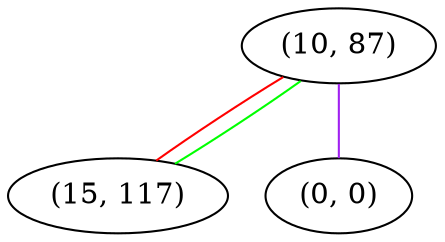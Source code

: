 graph "" {
"(10, 87)";
"(15, 117)";
"(0, 0)";
"(10, 87)" -- "(15, 117)"  [color=red, key=0, weight=1];
"(10, 87)" -- "(15, 117)"  [color=green, key=1, weight=2];
"(10, 87)" -- "(0, 0)"  [color=purple, key=0, weight=4];
}
